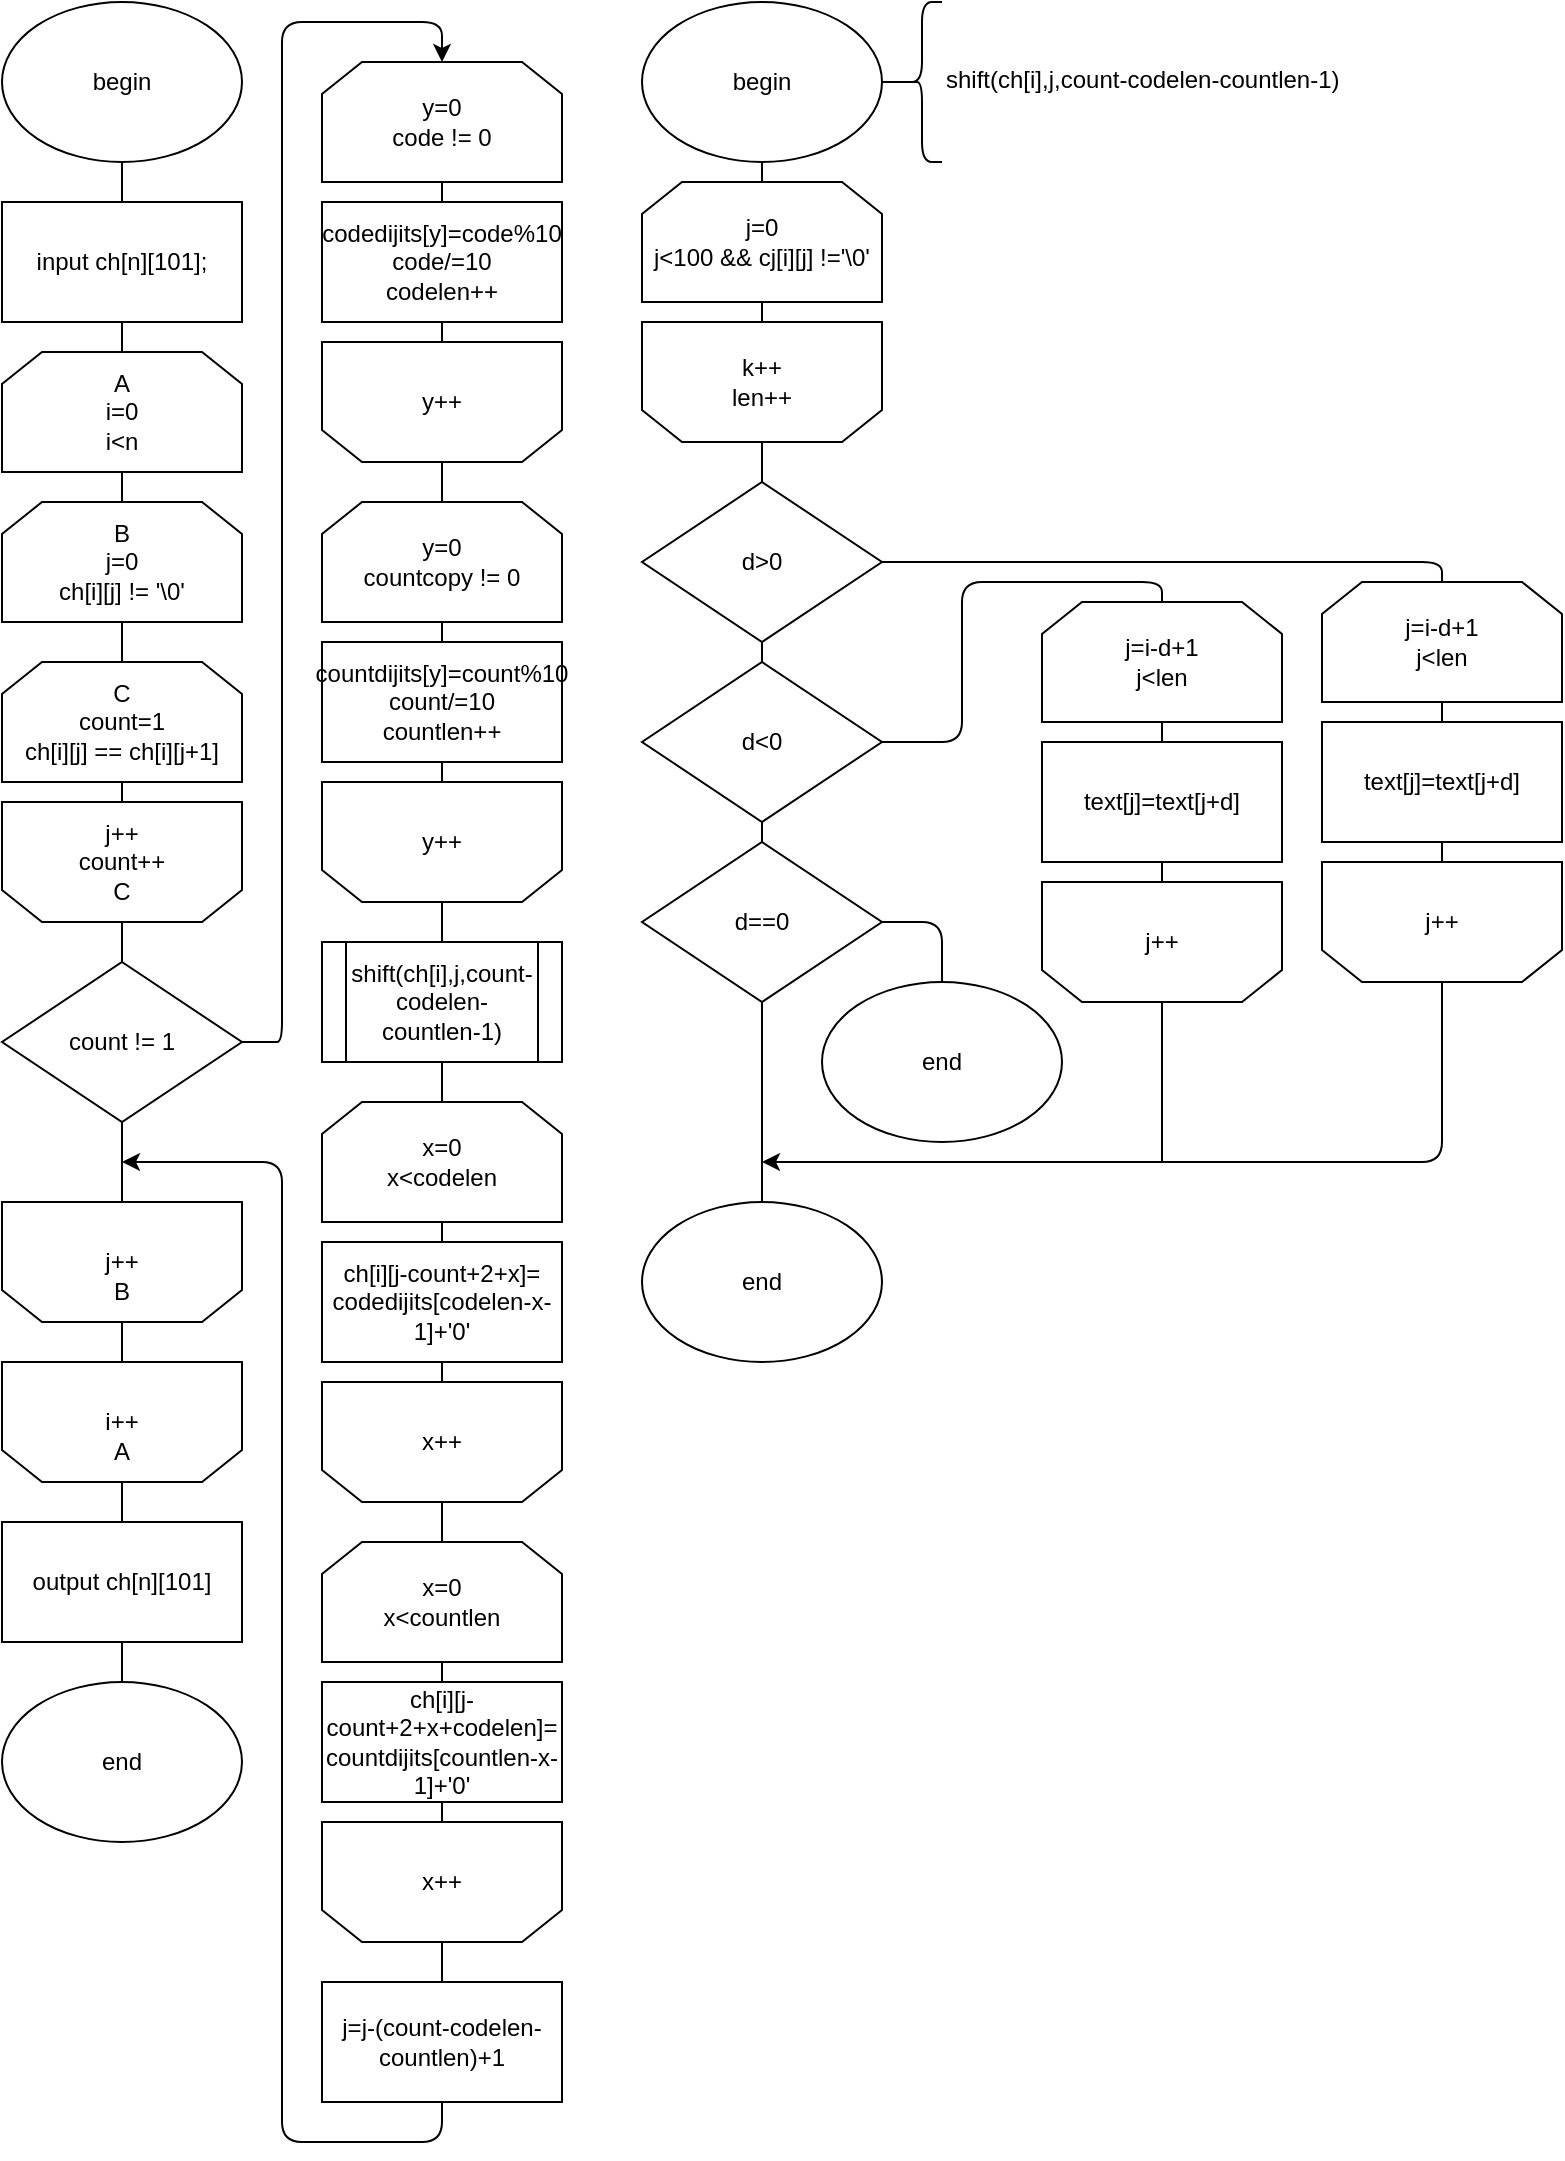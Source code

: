 <mxfile version="11.3.0" type="device" pages="1"><diagram id="GMXAxvZ5y3-vMPiF6Uv9" name="Page-1"><mxGraphModel dx="560" dy="589" grid="1" gridSize="10" guides="1" tooltips="1" connect="1" arrows="1" fold="1" page="1" pageScale="1" pageWidth="850" pageHeight="1100" math="0" shadow="0"><root><mxCell id="0"/><mxCell id="1" parent="0"/><mxCell id="U1ZUibcfYt4xFmK0JD8_-1" value="begin" style="ellipse;whiteSpace=wrap;html=1;" vertex="1" parent="1"><mxGeometry x="40" width="120" height="80" as="geometry"/></mxCell><mxCell id="U1ZUibcfYt4xFmK0JD8_-2" value="input ch[n][101];" style="rounded=0;whiteSpace=wrap;html=1;" vertex="1" parent="1"><mxGeometry x="40" y="100" width="120" height="60" as="geometry"/></mxCell><mxCell id="U1ZUibcfYt4xFmK0JD8_-7" value="A&lt;br&gt;i=0&lt;br&gt;i&amp;lt;n" style="shape=loopLimit;whiteSpace=wrap;html=1;" vertex="1" parent="1"><mxGeometry x="40" y="175" width="120" height="60" as="geometry"/></mxCell><mxCell id="U1ZUibcfYt4xFmK0JD8_-8" value="&lt;br&gt;i++&lt;br&gt;A" style="shape=loopLimit;whiteSpace=wrap;html=1;direction=west;" vertex="1" parent="1"><mxGeometry x="40" y="680" width="120" height="60" as="geometry"/></mxCell><mxCell id="U1ZUibcfYt4xFmK0JD8_-11" value="B&lt;br&gt;j=0&lt;br&gt;ch[i][j] != '\0'" style="shape=loopLimit;whiteSpace=wrap;html=1;" vertex="1" parent="1"><mxGeometry x="40" y="250" width="120" height="60" as="geometry"/></mxCell><mxCell id="U1ZUibcfYt4xFmK0JD8_-12" value="C&lt;br&gt;count=1&lt;br&gt;ch[i][j] == ch[i][j+1]" style="shape=loopLimit;whiteSpace=wrap;html=1;" vertex="1" parent="1"><mxGeometry x="40" y="330" width="120" height="60" as="geometry"/></mxCell><mxCell id="U1ZUibcfYt4xFmK0JD8_-14" value="j++&lt;br&gt;count++&lt;br&gt;C" style="shape=loopLimit;whiteSpace=wrap;html=1;direction=west;" vertex="1" parent="1"><mxGeometry x="40" y="400" width="120" height="60" as="geometry"/></mxCell><mxCell id="U1ZUibcfYt4xFmK0JD8_-15" value="&lt;br&gt;j++&lt;br&gt;B" style="shape=loopLimit;whiteSpace=wrap;html=1;direction=west;" vertex="1" parent="1"><mxGeometry x="40" y="600" width="120" height="60" as="geometry"/></mxCell><mxCell id="U1ZUibcfYt4xFmK0JD8_-16" value="count != 1" style="rhombus;whiteSpace=wrap;html=1;" vertex="1" parent="1"><mxGeometry x="40" y="480" width="120" height="80" as="geometry"/></mxCell><mxCell id="U1ZUibcfYt4xFmK0JD8_-17" value="" style="endArrow=none;html=1;entryX=0.5;entryY=1;entryDx=0;entryDy=0;exitX=0.5;exitY=0;exitDx=0;exitDy=0;" edge="1" parent="1" source="U1ZUibcfYt4xFmK0JD8_-2" target="U1ZUibcfYt4xFmK0JD8_-1"><mxGeometry width="50" height="50" relative="1" as="geometry"><mxPoint x="280" y="180" as="sourcePoint"/><mxPoint x="260" y="190" as="targetPoint"/></mxGeometry></mxCell><mxCell id="U1ZUibcfYt4xFmK0JD8_-18" value="" style="endArrow=none;html=1;entryX=0.5;entryY=1;entryDx=0;entryDy=0;exitX=0.5;exitY=0;exitDx=0;exitDy=0;" edge="1" parent="1" source="U1ZUibcfYt4xFmK0JD8_-7" target="U1ZUibcfYt4xFmK0JD8_-2"><mxGeometry width="50" height="50" relative="1" as="geometry"><mxPoint x="210" y="270" as="sourcePoint"/><mxPoint x="260" y="220" as="targetPoint"/></mxGeometry></mxCell><mxCell id="U1ZUibcfYt4xFmK0JD8_-19" value="" style="endArrow=none;html=1;entryX=0.5;entryY=1;entryDx=0;entryDy=0;exitX=0.5;exitY=0;exitDx=0;exitDy=0;" edge="1" parent="1" source="U1ZUibcfYt4xFmK0JD8_-11" target="U1ZUibcfYt4xFmK0JD8_-7"><mxGeometry width="50" height="50" relative="1" as="geometry"><mxPoint x="210" y="350" as="sourcePoint"/><mxPoint x="260" y="300" as="targetPoint"/></mxGeometry></mxCell><mxCell id="U1ZUibcfYt4xFmK0JD8_-20" value="" style="endArrow=none;html=1;entryX=0.5;entryY=1;entryDx=0;entryDy=0;" edge="1" parent="1" source="U1ZUibcfYt4xFmK0JD8_-12" target="U1ZUibcfYt4xFmK0JD8_-11"><mxGeometry width="50" height="50" relative="1" as="geometry"><mxPoint x="160" y="410" as="sourcePoint"/><mxPoint x="230.711" y="360" as="targetPoint"/></mxGeometry></mxCell><mxCell id="U1ZUibcfYt4xFmK0JD8_-21" value="" style="endArrow=none;html=1;entryX=0.5;entryY=1;entryDx=0;entryDy=0;" edge="1" parent="1" target="U1ZUibcfYt4xFmK0JD8_-12"><mxGeometry width="50" height="50" relative="1" as="geometry"><mxPoint x="100" y="400" as="sourcePoint"/><mxPoint x="170" y="410" as="targetPoint"/></mxGeometry></mxCell><mxCell id="U1ZUibcfYt4xFmK0JD8_-22" value="" style="endArrow=none;html=1;entryX=0.5;entryY=0;entryDx=0;entryDy=0;exitX=0.5;exitY=0;exitDx=0;exitDy=0;" edge="1" parent="1" source="U1ZUibcfYt4xFmK0JD8_-16" target="U1ZUibcfYt4xFmK0JD8_-14"><mxGeometry width="50" height="50" relative="1" as="geometry"><mxPoint x="190" y="520" as="sourcePoint"/><mxPoint x="240" y="470" as="targetPoint"/></mxGeometry></mxCell><mxCell id="U1ZUibcfYt4xFmK0JD8_-23" value="" style="endArrow=none;html=1;entryX=0.5;entryY=1;entryDx=0;entryDy=0;exitX=0.5;exitY=1;exitDx=0;exitDy=0;" edge="1" parent="1" source="U1ZUibcfYt4xFmK0JD8_-15" target="U1ZUibcfYt4xFmK0JD8_-16"><mxGeometry width="50" height="50" relative="1" as="geometry"><mxPoint x="160" y="610" as="sourcePoint"/><mxPoint x="210" y="560" as="targetPoint"/></mxGeometry></mxCell><mxCell id="U1ZUibcfYt4xFmK0JD8_-24" value="" style="endArrow=none;html=1;entryX=0.5;entryY=0;entryDx=0;entryDy=0;exitX=0.5;exitY=1;exitDx=0;exitDy=0;" edge="1" parent="1" source="U1ZUibcfYt4xFmK0JD8_-8" target="U1ZUibcfYt4xFmK0JD8_-15"><mxGeometry width="50" height="50" relative="1" as="geometry"><mxPoint x="190" y="730" as="sourcePoint"/><mxPoint x="240" y="680" as="targetPoint"/></mxGeometry></mxCell><mxCell id="U1ZUibcfYt4xFmK0JD8_-25" value="y=0&lt;br&gt;code != 0" style="shape=loopLimit;whiteSpace=wrap;html=1;" vertex="1" parent="1"><mxGeometry x="200" y="30" width="120" height="60" as="geometry"/></mxCell><mxCell id="U1ZUibcfYt4xFmK0JD8_-26" value="y++" style="shape=loopLimit;whiteSpace=wrap;html=1;direction=west;" vertex="1" parent="1"><mxGeometry x="200" y="170" width="120" height="60" as="geometry"/></mxCell><mxCell id="U1ZUibcfYt4xFmK0JD8_-27" value="codedijits[y]=code%10&lt;br&gt;code/=10&lt;br&gt;codelen++" style="rounded=0;whiteSpace=wrap;html=1;" vertex="1" parent="1"><mxGeometry x="200" y="100" width="120" height="60" as="geometry"/></mxCell><mxCell id="U1ZUibcfYt4xFmK0JD8_-28" value="y=0&lt;br&gt;countcopy != 0" style="shape=loopLimit;whiteSpace=wrap;html=1;" vertex="1" parent="1"><mxGeometry x="200" y="250" width="120" height="60" as="geometry"/></mxCell><mxCell id="U1ZUibcfYt4xFmK0JD8_-29" value="y++" style="shape=loopLimit;whiteSpace=wrap;html=1;direction=west;" vertex="1" parent="1"><mxGeometry x="200" y="390" width="120" height="60" as="geometry"/></mxCell><mxCell id="U1ZUibcfYt4xFmK0JD8_-30" value="countdijits[y]=count%10&lt;br&gt;count/=10&lt;br&gt;countlen++" style="rounded=0;whiteSpace=wrap;html=1;" vertex="1" parent="1"><mxGeometry x="200" y="320" width="120" height="60" as="geometry"/></mxCell><mxCell id="U1ZUibcfYt4xFmK0JD8_-31" value="" style="endArrow=classic;html=1;exitX=1;exitY=0.5;exitDx=0;exitDy=0;entryX=0.5;entryY=0;entryDx=0;entryDy=0;" edge="1" parent="1" source="U1ZUibcfYt4xFmK0JD8_-16" target="U1ZUibcfYt4xFmK0JD8_-25"><mxGeometry width="50" height="50" relative="1" as="geometry"><mxPoint x="110" y="840" as="sourcePoint"/><mxPoint x="180" y="190" as="targetPoint"/><Array as="points"><mxPoint x="170" y="520"/><mxPoint x="180" y="520"/><mxPoint x="180" y="10"/><mxPoint x="260" y="10"/></Array></mxGeometry></mxCell><mxCell id="U1ZUibcfYt4xFmK0JD8_-32" value="" style="endArrow=none;html=1;entryX=0.5;entryY=1;entryDx=0;entryDy=0;exitX=0.5;exitY=0;exitDx=0;exitDy=0;" edge="1" parent="1" source="U1ZUibcfYt4xFmK0JD8_-27" target="U1ZUibcfYt4xFmK0JD8_-25"><mxGeometry width="50" height="50" relative="1" as="geometry"><mxPoint x="360" y="320" as="sourcePoint"/><mxPoint x="410" y="270" as="targetPoint"/></mxGeometry></mxCell><mxCell id="U1ZUibcfYt4xFmK0JD8_-33" value="" style="endArrow=none;html=1;entryX=0.5;entryY=1;entryDx=0;entryDy=0;exitX=0.5;exitY=1;exitDx=0;exitDy=0;" edge="1" parent="1" source="U1ZUibcfYt4xFmK0JD8_-26" target="U1ZUibcfYt4xFmK0JD8_-27"><mxGeometry width="50" height="50" relative="1" as="geometry"><mxPoint x="370" y="330" as="sourcePoint"/><mxPoint x="420" y="280" as="targetPoint"/></mxGeometry></mxCell><mxCell id="U1ZUibcfYt4xFmK0JD8_-34" value="" style="endArrow=none;html=1;entryX=0.5;entryY=0;entryDx=0;entryDy=0;" edge="1" parent="1" source="U1ZUibcfYt4xFmK0JD8_-28" target="U1ZUibcfYt4xFmK0JD8_-26"><mxGeometry width="50" height="50" relative="1" as="geometry"><mxPoint x="320" y="420" as="sourcePoint"/><mxPoint x="390.711" y="370" as="targetPoint"/></mxGeometry></mxCell><mxCell id="U1ZUibcfYt4xFmK0JD8_-35" value="" style="endArrow=none;html=1;entryX=0.5;entryY=1;entryDx=0;entryDy=0;exitX=0.5;exitY=0;exitDx=0;exitDy=0;" edge="1" parent="1" source="U1ZUibcfYt4xFmK0JD8_-30" target="U1ZUibcfYt4xFmK0JD8_-28"><mxGeometry width="50" height="50" relative="1" as="geometry"><mxPoint x="310" y="470" as="sourcePoint"/><mxPoint x="360" y="420" as="targetPoint"/></mxGeometry></mxCell><mxCell id="U1ZUibcfYt4xFmK0JD8_-36" value="" style="endArrow=none;html=1;entryX=0.5;entryY=1;entryDx=0;entryDy=0;exitX=0.5;exitY=1;exitDx=0;exitDy=0;" edge="1" parent="1" source="U1ZUibcfYt4xFmK0JD8_-29" target="U1ZUibcfYt4xFmK0JD8_-30"><mxGeometry width="50" height="50" relative="1" as="geometry"><mxPoint x="320" y="540" as="sourcePoint"/><mxPoint x="370" y="490" as="targetPoint"/></mxGeometry></mxCell><mxCell id="U1ZUibcfYt4xFmK0JD8_-37" value="shift(ch[i],j,count-codelen-countlen-1)" style="shape=process;whiteSpace=wrap;html=1;backgroundOutline=1;" vertex="1" parent="1"><mxGeometry x="200" y="470" width="120" height="60" as="geometry"/></mxCell><mxCell id="U1ZUibcfYt4xFmK0JD8_-38" value="" style="endArrow=none;html=1;entryX=0.5;entryY=0;entryDx=0;entryDy=0;exitX=0.5;exitY=0;exitDx=0;exitDy=0;" edge="1" parent="1" source="U1ZUibcfYt4xFmK0JD8_-37" target="U1ZUibcfYt4xFmK0JD8_-29"><mxGeometry width="50" height="50" relative="1" as="geometry"><mxPoint x="210" y="720" as="sourcePoint"/><mxPoint x="260" y="670" as="targetPoint"/></mxGeometry></mxCell><mxCell id="U1ZUibcfYt4xFmK0JD8_-39" value="x=0&lt;br&gt;x&amp;lt;codelen" style="shape=loopLimit;whiteSpace=wrap;html=1;" vertex="1" parent="1"><mxGeometry x="200" y="550" width="120" height="60" as="geometry"/></mxCell><mxCell id="U1ZUibcfYt4xFmK0JD8_-40" value="x++" style="shape=loopLimit;whiteSpace=wrap;html=1;direction=west;" vertex="1" parent="1"><mxGeometry x="200" y="690" width="120" height="60" as="geometry"/></mxCell><mxCell id="U1ZUibcfYt4xFmK0JD8_-41" value="ch[i][j-count+2+x]=&lt;br&gt;codedijits[codelen-x-1]+'0'" style="rounded=0;whiteSpace=wrap;html=1;" vertex="1" parent="1"><mxGeometry x="200" y="620" width="120" height="60" as="geometry"/></mxCell><mxCell id="U1ZUibcfYt4xFmK0JD8_-42" value="" style="endArrow=none;html=1;entryX=0.5;entryY=1;entryDx=0;entryDy=0;exitX=0.5;exitY=0;exitDx=0;exitDy=0;" edge="1" parent="1" source="U1ZUibcfYt4xFmK0JD8_-39" target="U1ZUibcfYt4xFmK0JD8_-37"><mxGeometry width="50" height="50" relative="1" as="geometry"><mxPoint x="90" y="910" as="sourcePoint"/><mxPoint x="140" y="860" as="targetPoint"/></mxGeometry></mxCell><mxCell id="U1ZUibcfYt4xFmK0JD8_-43" value="" style="endArrow=none;html=1;entryX=0.5;entryY=1;entryDx=0;entryDy=0;exitX=0.5;exitY=0;exitDx=0;exitDy=0;" edge="1" parent="1" source="U1ZUibcfYt4xFmK0JD8_-41" target="U1ZUibcfYt4xFmK0JD8_-39"><mxGeometry width="50" height="50" relative="1" as="geometry"><mxPoint x="170" y="820" as="sourcePoint"/><mxPoint x="220" y="770" as="targetPoint"/></mxGeometry></mxCell><mxCell id="U1ZUibcfYt4xFmK0JD8_-44" value="" style="endArrow=none;html=1;entryX=0.5;entryY=1;entryDx=0;entryDy=0;exitX=0.5;exitY=1;exitDx=0;exitDy=0;" edge="1" parent="1" source="U1ZUibcfYt4xFmK0JD8_-40" target="U1ZUibcfYt4xFmK0JD8_-41"><mxGeometry width="50" height="50" relative="1" as="geometry"><mxPoint x="90" y="840" as="sourcePoint"/><mxPoint x="140" y="790" as="targetPoint"/></mxGeometry></mxCell><mxCell id="U1ZUibcfYt4xFmK0JD8_-45" value="x=0&lt;br&gt;x&amp;lt;countlen" style="shape=loopLimit;whiteSpace=wrap;html=1;" vertex="1" parent="1"><mxGeometry x="200" y="770" width="120" height="60" as="geometry"/></mxCell><mxCell id="U1ZUibcfYt4xFmK0JD8_-46" value="x++" style="shape=loopLimit;whiteSpace=wrap;html=1;direction=west;" vertex="1" parent="1"><mxGeometry x="200" y="910" width="120" height="60" as="geometry"/></mxCell><mxCell id="U1ZUibcfYt4xFmK0JD8_-47" value="&lt;span style=&quot;white-space: normal&quot;&gt;ch[i][j-count+2+x+codelen]=&lt;/span&gt;&lt;br style=&quot;white-space: normal&quot;&gt;&lt;span style=&quot;white-space: normal&quot;&gt;countdijits[countlen-x-1]+'0'&lt;/span&gt;" style="rounded=0;whiteSpace=wrap;html=1;" vertex="1" parent="1"><mxGeometry x="200" y="840" width="120" height="60" as="geometry"/></mxCell><mxCell id="U1ZUibcfYt4xFmK0JD8_-48" value="" style="endArrow=none;html=1;entryX=0.5;entryY=1;entryDx=0;entryDy=0;exitX=0.5;exitY=0;exitDx=0;exitDy=0;" edge="1" parent="1" source="U1ZUibcfYt4xFmK0JD8_-47" target="U1ZUibcfYt4xFmK0JD8_-45"><mxGeometry width="50" height="50" relative="1" as="geometry"><mxPoint x="170" y="1050" as="sourcePoint"/><mxPoint x="220" y="1000" as="targetPoint"/></mxGeometry></mxCell><mxCell id="U1ZUibcfYt4xFmK0JD8_-49" value="" style="endArrow=none;html=1;entryX=0.5;entryY=1;entryDx=0;entryDy=0;exitX=0.5;exitY=1;exitDx=0;exitDy=0;" edge="1" parent="1" source="U1ZUibcfYt4xFmK0JD8_-46" target="U1ZUibcfYt4xFmK0JD8_-47"><mxGeometry width="50" height="50" relative="1" as="geometry"><mxPoint x="90" y="1070" as="sourcePoint"/><mxPoint x="140" y="1020" as="targetPoint"/></mxGeometry></mxCell><mxCell id="U1ZUibcfYt4xFmK0JD8_-50" value="" style="endArrow=none;html=1;entryX=0.5;entryY=0;entryDx=0;entryDy=0;exitX=0.5;exitY=0;exitDx=0;exitDy=0;" edge="1" parent="1" source="U1ZUibcfYt4xFmK0JD8_-45" target="U1ZUibcfYt4xFmK0JD8_-40"><mxGeometry width="50" height="50" relative="1" as="geometry"><mxPoint x="80" y="920" as="sourcePoint"/><mxPoint x="130" y="870" as="targetPoint"/></mxGeometry></mxCell><mxCell id="U1ZUibcfYt4xFmK0JD8_-52" value="j=j-(count-codelen-countlen)+1" style="rounded=0;whiteSpace=wrap;html=1;" vertex="1" parent="1"><mxGeometry x="200" y="990" width="120" height="60" as="geometry"/></mxCell><mxCell id="U1ZUibcfYt4xFmK0JD8_-53" value="" style="endArrow=none;html=1;entryX=0.5;entryY=0;entryDx=0;entryDy=0;exitX=0.5;exitY=0;exitDx=0;exitDy=0;" edge="1" parent="1" source="U1ZUibcfYt4xFmK0JD8_-52" target="U1ZUibcfYt4xFmK0JD8_-46"><mxGeometry width="50" height="50" relative="1" as="geometry"><mxPoint x="90" y="1030" as="sourcePoint"/><mxPoint x="140" y="980" as="targetPoint"/></mxGeometry></mxCell><mxCell id="U1ZUibcfYt4xFmK0JD8_-54" value="" style="endArrow=classic;html=1;exitX=0.5;exitY=1;exitDx=0;exitDy=0;" edge="1" parent="1" source="U1ZUibcfYt4xFmK0JD8_-52"><mxGeometry width="50" height="50" relative="1" as="geometry"><mxPoint x="120" y="960" as="sourcePoint"/><mxPoint x="100" y="580" as="targetPoint"/><Array as="points"><mxPoint x="260" y="1070"/><mxPoint x="180" y="1070"/><mxPoint x="180" y="580"/></Array></mxGeometry></mxCell><mxCell id="U1ZUibcfYt4xFmK0JD8_-55" value="output ch[n][101]" style="rounded=0;whiteSpace=wrap;html=1;" vertex="1" parent="1"><mxGeometry x="40" y="760" width="120" height="60" as="geometry"/></mxCell><mxCell id="U1ZUibcfYt4xFmK0JD8_-56" value="" style="endArrow=none;html=1;entryX=0.5;entryY=0;entryDx=0;entryDy=0;exitX=0.5;exitY=0;exitDx=0;exitDy=0;" edge="1" parent="1" source="U1ZUibcfYt4xFmK0JD8_-55" target="U1ZUibcfYt4xFmK0JD8_-8"><mxGeometry width="50" height="50" relative="1" as="geometry"><mxPoint x="60" y="930" as="sourcePoint"/><mxPoint x="110" y="880" as="targetPoint"/></mxGeometry></mxCell><mxCell id="U1ZUibcfYt4xFmK0JD8_-57" value="end" style="ellipse;whiteSpace=wrap;html=1;" vertex="1" parent="1"><mxGeometry x="40" y="840" width="120" height="80" as="geometry"/></mxCell><mxCell id="U1ZUibcfYt4xFmK0JD8_-58" value="" style="endArrow=none;html=1;entryX=0.5;entryY=1;entryDx=0;entryDy=0;exitX=0.5;exitY=0;exitDx=0;exitDy=0;" edge="1" parent="1" source="U1ZUibcfYt4xFmK0JD8_-57" target="U1ZUibcfYt4xFmK0JD8_-55"><mxGeometry width="50" height="50" relative="1" as="geometry"><mxPoint x="50" y="990" as="sourcePoint"/><mxPoint x="100" y="940" as="targetPoint"/></mxGeometry></mxCell><mxCell id="U1ZUibcfYt4xFmK0JD8_-59" value="begin" style="ellipse;whiteSpace=wrap;html=1;" vertex="1" parent="1"><mxGeometry x="360" width="120" height="80" as="geometry"/></mxCell><mxCell id="U1ZUibcfYt4xFmK0JD8_-60" value="" style="shape=curlyBracket;whiteSpace=wrap;html=1;rounded=1;" vertex="1" parent="1"><mxGeometry x="490" width="20" height="80" as="geometry"/></mxCell><mxCell id="U1ZUibcfYt4xFmK0JD8_-61" value="" style="endArrow=none;html=1;entryX=0.1;entryY=0.5;entryDx=0;entryDy=0;entryPerimeter=0;exitX=1;exitY=0.5;exitDx=0;exitDy=0;" edge="1" parent="1" source="U1ZUibcfYt4xFmK0JD8_-59" target="U1ZUibcfYt4xFmK0JD8_-60"><mxGeometry width="50" height="50" relative="1" as="geometry"><mxPoint x="500" y="220" as="sourcePoint"/><mxPoint x="550" y="170" as="targetPoint"/></mxGeometry></mxCell><mxCell id="U1ZUibcfYt4xFmK0JD8_-64" value="shift(ch[i],j,count-codelen-countlen-1)" style="text;html=1;" vertex="1" parent="1"><mxGeometry x="510" y="25" width="220" height="30" as="geometry"/></mxCell><mxCell id="U1ZUibcfYt4xFmK0JD8_-66" value="j=0&lt;br&gt;j&amp;lt;100 &amp;amp;&amp;amp; cj[i][j] !='\0'" style="shape=loopLimit;whiteSpace=wrap;html=1;" vertex="1" parent="1"><mxGeometry x="360" y="90" width="120" height="60" as="geometry"/></mxCell><mxCell id="U1ZUibcfYt4xFmK0JD8_-67" value="k++&lt;br&gt;len++" style="shape=loopLimit;whiteSpace=wrap;html=1;direction=west;" vertex="1" parent="1"><mxGeometry x="360" y="160" width="120" height="60" as="geometry"/></mxCell><mxCell id="U1ZUibcfYt4xFmK0JD8_-70" value="" style="endArrow=none;html=1;entryX=0.5;entryY=1;entryDx=0;entryDy=0;exitX=0.5;exitY=1;exitDx=0;exitDy=0;" edge="1" parent="1" source="U1ZUibcfYt4xFmK0JD8_-67" target="U1ZUibcfYt4xFmK0JD8_-66"><mxGeometry width="50" height="50" relative="1" as="geometry"><mxPoint x="530" y="390" as="sourcePoint"/><mxPoint x="420" y="220" as="targetPoint"/></mxGeometry></mxCell><mxCell id="U1ZUibcfYt4xFmK0JD8_-71" value="" style="endArrow=none;html=1;entryX=0.5;entryY=1;entryDx=0;entryDy=0;exitX=0.5;exitY=0;exitDx=0;exitDy=0;" edge="1" parent="1" source="U1ZUibcfYt4xFmK0JD8_-66" target="U1ZUibcfYt4xFmK0JD8_-59"><mxGeometry width="50" height="50" relative="1" as="geometry"><mxPoint x="390" y="290" as="sourcePoint"/><mxPoint x="440" y="240" as="targetPoint"/></mxGeometry></mxCell><mxCell id="U1ZUibcfYt4xFmK0JD8_-72" value="d&amp;gt;0" style="rhombus;whiteSpace=wrap;html=1;" vertex="1" parent="1"><mxGeometry x="360" y="240" width="120" height="80" as="geometry"/></mxCell><mxCell id="U1ZUibcfYt4xFmK0JD8_-73" value="" style="endArrow=none;html=1;entryX=0.5;entryY=0;entryDx=0;entryDy=0;exitX=0.5;exitY=0;exitDx=0;exitDy=0;" edge="1" parent="1" source="U1ZUibcfYt4xFmK0JD8_-72" target="U1ZUibcfYt4xFmK0JD8_-67"><mxGeometry width="50" height="50" relative="1" as="geometry"><mxPoint x="390" y="380" as="sourcePoint"/><mxPoint x="440" y="330" as="targetPoint"/></mxGeometry></mxCell><mxCell id="U1ZUibcfYt4xFmK0JD8_-74" value="j=i-d+1&lt;br&gt;j&amp;lt;len" style="shape=loopLimit;whiteSpace=wrap;html=1;" vertex="1" parent="1"><mxGeometry x="700" y="290" width="120" height="60" as="geometry"/></mxCell><mxCell id="U1ZUibcfYt4xFmK0JD8_-75" value="j++" style="shape=loopLimit;whiteSpace=wrap;html=1;direction=west;" vertex="1" parent="1"><mxGeometry x="700" y="430" width="120" height="60" as="geometry"/></mxCell><mxCell id="U1ZUibcfYt4xFmK0JD8_-76" value="" style="endArrow=none;html=1;entryX=1;entryY=0.5;entryDx=0;entryDy=0;exitX=0.5;exitY=0;exitDx=0;exitDy=0;" edge="1" parent="1" source="U1ZUibcfYt4xFmK0JD8_-74" target="U1ZUibcfYt4xFmK0JD8_-72"><mxGeometry width="50" height="50" relative="1" as="geometry"><mxPoint x="430" y="400" as="sourcePoint"/><mxPoint x="480" y="350" as="targetPoint"/><Array as="points"><mxPoint x="760" y="280"/></Array></mxGeometry></mxCell><mxCell id="U1ZUibcfYt4xFmK0JD8_-78" value="end" style="ellipse;whiteSpace=wrap;html=1;" vertex="1" parent="1"><mxGeometry x="360" y="600" width="120" height="80" as="geometry"/></mxCell><mxCell id="U1ZUibcfYt4xFmK0JD8_-79" value="d&amp;lt;0" style="rhombus;whiteSpace=wrap;html=1;" vertex="1" parent="1"><mxGeometry x="360" y="330" width="120" height="80" as="geometry"/></mxCell><mxCell id="U1ZUibcfYt4xFmK0JD8_-80" value="text[j]=text[j+d]" style="rounded=0;whiteSpace=wrap;html=1;" vertex="1" parent="1"><mxGeometry x="700" y="360" width="120" height="60" as="geometry"/></mxCell><mxCell id="U1ZUibcfYt4xFmK0JD8_-81" value="" style="endArrow=none;html=1;entryX=0.5;entryY=1;entryDx=0;entryDy=0;exitX=0.5;exitY=1;exitDx=0;exitDy=0;" edge="1" parent="1" source="U1ZUibcfYt4xFmK0JD8_-75" target="U1ZUibcfYt4xFmK0JD8_-80"><mxGeometry width="50" height="50" relative="1" as="geometry"><mxPoint x="600" y="550" as="sourcePoint"/><mxPoint x="650" y="500" as="targetPoint"/></mxGeometry></mxCell><mxCell id="U1ZUibcfYt4xFmK0JD8_-83" value="" style="endArrow=none;html=1;entryX=0.5;entryY=1;entryDx=0;entryDy=0;exitX=0.5;exitY=0;exitDx=0;exitDy=0;" edge="1" parent="1" source="U1ZUibcfYt4xFmK0JD8_-80" target="U1ZUibcfYt4xFmK0JD8_-74"><mxGeometry width="50" height="50" relative="1" as="geometry"><mxPoint x="640" y="540" as="sourcePoint"/><mxPoint x="690" y="490" as="targetPoint"/></mxGeometry></mxCell><mxCell id="U1ZUibcfYt4xFmK0JD8_-85" value="" style="endArrow=classic;html=1;exitX=0.5;exitY=0;exitDx=0;exitDy=0;" edge="1" parent="1" source="U1ZUibcfYt4xFmK0JD8_-75"><mxGeometry width="50" height="50" relative="1" as="geometry"><mxPoint x="720" y="570" as="sourcePoint"/><mxPoint x="420" y="580" as="targetPoint"/><Array as="points"><mxPoint x="760" y="580"/></Array></mxGeometry></mxCell><mxCell id="U1ZUibcfYt4xFmK0JD8_-86" value="" style="endArrow=none;html=1;exitX=0.5;exitY=0;exitDx=0;exitDy=0;entryX=0.5;entryY=1;entryDx=0;entryDy=0;" edge="1" parent="1" source="U1ZUibcfYt4xFmK0JD8_-78" target="U1ZUibcfYt4xFmK0JD8_-87"><mxGeometry width="50" height="50" relative="1" as="geometry"><mxPoint x="360" y="520" as="sourcePoint"/><mxPoint x="410" y="470" as="targetPoint"/></mxGeometry></mxCell><mxCell id="U1ZUibcfYt4xFmK0JD8_-87" value="d==0" style="rhombus;whiteSpace=wrap;html=1;" vertex="1" parent="1"><mxGeometry x="360" y="420" width="120" height="80" as="geometry"/></mxCell><mxCell id="U1ZUibcfYt4xFmK0JD8_-88" value="" style="endArrow=none;html=1;exitX=0.5;exitY=1;exitDx=0;exitDy=0;entryX=0.5;entryY=0;entryDx=0;entryDy=0;" edge="1" parent="1" source="U1ZUibcfYt4xFmK0JD8_-79" target="U1ZUibcfYt4xFmK0JD8_-87"><mxGeometry width="50" height="50" relative="1" as="geometry"><mxPoint x="510" y="500" as="sourcePoint"/><mxPoint x="560" y="450" as="targetPoint"/></mxGeometry></mxCell><mxCell id="U1ZUibcfYt4xFmK0JD8_-89" value="" style="endArrow=none;html=1;entryX=0.5;entryY=1;entryDx=0;entryDy=0;" edge="1" parent="1" target="U1ZUibcfYt4xFmK0JD8_-72"><mxGeometry width="50" height="50" relative="1" as="geometry"><mxPoint x="420" y="330" as="sourcePoint"/><mxPoint x="530" y="410" as="targetPoint"/></mxGeometry></mxCell><mxCell id="U1ZUibcfYt4xFmK0JD8_-90" value="j=i-d+1&lt;br&gt;j&amp;lt;len" style="shape=loopLimit;whiteSpace=wrap;html=1;" vertex="1" parent="1"><mxGeometry x="560" y="300" width="120" height="60" as="geometry"/></mxCell><mxCell id="U1ZUibcfYt4xFmK0JD8_-91" value="j++" style="shape=loopLimit;whiteSpace=wrap;html=1;direction=west;" vertex="1" parent="1"><mxGeometry x="560" y="440" width="120" height="60" as="geometry"/></mxCell><mxCell id="U1ZUibcfYt4xFmK0JD8_-92" value="text[j]=text[j+d]" style="rounded=0;whiteSpace=wrap;html=1;" vertex="1" parent="1"><mxGeometry x="560" y="370" width="120" height="60" as="geometry"/></mxCell><mxCell id="U1ZUibcfYt4xFmK0JD8_-93" value="" style="endArrow=none;html=1;entryX=0.5;entryY=1;entryDx=0;entryDy=0;exitX=0.5;exitY=1;exitDx=0;exitDy=0;" edge="1" parent="1" source="U1ZUibcfYt4xFmK0JD8_-91" target="U1ZUibcfYt4xFmK0JD8_-92"><mxGeometry width="50" height="50" relative="1" as="geometry"><mxPoint x="460" y="550" as="sourcePoint"/><mxPoint x="510" y="500" as="targetPoint"/></mxGeometry></mxCell><mxCell id="U1ZUibcfYt4xFmK0JD8_-94" value="" style="endArrow=none;html=1;entryX=0.5;entryY=1;entryDx=0;entryDy=0;exitX=0.5;exitY=0;exitDx=0;exitDy=0;" edge="1" parent="1" source="U1ZUibcfYt4xFmK0JD8_-92" target="U1ZUibcfYt4xFmK0JD8_-90"><mxGeometry width="50" height="50" relative="1" as="geometry"><mxPoint x="500" y="540" as="sourcePoint"/><mxPoint x="550" y="490" as="targetPoint"/></mxGeometry></mxCell><mxCell id="U1ZUibcfYt4xFmK0JD8_-95" value="end" style="ellipse;whiteSpace=wrap;html=1;" vertex="1" parent="1"><mxGeometry x="450" y="490" width="120" height="80" as="geometry"/></mxCell><mxCell id="U1ZUibcfYt4xFmK0JD8_-96" value="" style="endArrow=none;html=1;entryX=1;entryY=0.5;entryDx=0;entryDy=0;exitX=0.5;exitY=0;exitDx=0;exitDy=0;" edge="1" parent="1" source="U1ZUibcfYt4xFmK0JD8_-95" target="U1ZUibcfYt4xFmK0JD8_-87"><mxGeometry width="50" height="50" relative="1" as="geometry"><mxPoint x="580" y="740" as="sourcePoint"/><mxPoint x="630" y="690" as="targetPoint"/><Array as="points"><mxPoint x="510" y="460"/></Array></mxGeometry></mxCell><mxCell id="U1ZUibcfYt4xFmK0JD8_-97" value="" style="endArrow=none;html=1;entryX=0.5;entryY=0;entryDx=0;entryDy=0;" edge="1" parent="1" target="U1ZUibcfYt4xFmK0JD8_-91"><mxGeometry width="50" height="50" relative="1" as="geometry"><mxPoint x="620" y="580" as="sourcePoint"/><mxPoint x="610" y="620" as="targetPoint"/></mxGeometry></mxCell><mxCell id="U1ZUibcfYt4xFmK0JD8_-98" value="" style="endArrow=none;html=1;exitX=1;exitY=0.5;exitDx=0;exitDy=0;entryX=0.5;entryY=0;entryDx=0;entryDy=0;" edge="1" parent="1" source="U1ZUibcfYt4xFmK0JD8_-79" target="U1ZUibcfYt4xFmK0JD8_-90"><mxGeometry width="50" height="50" relative="1" as="geometry"><mxPoint x="500" y="430" as="sourcePoint"/><mxPoint x="550" y="380" as="targetPoint"/><Array as="points"><mxPoint x="520" y="370"/><mxPoint x="520" y="290"/><mxPoint x="620" y="290"/></Array></mxGeometry></mxCell></root></mxGraphModel></diagram></mxfile>